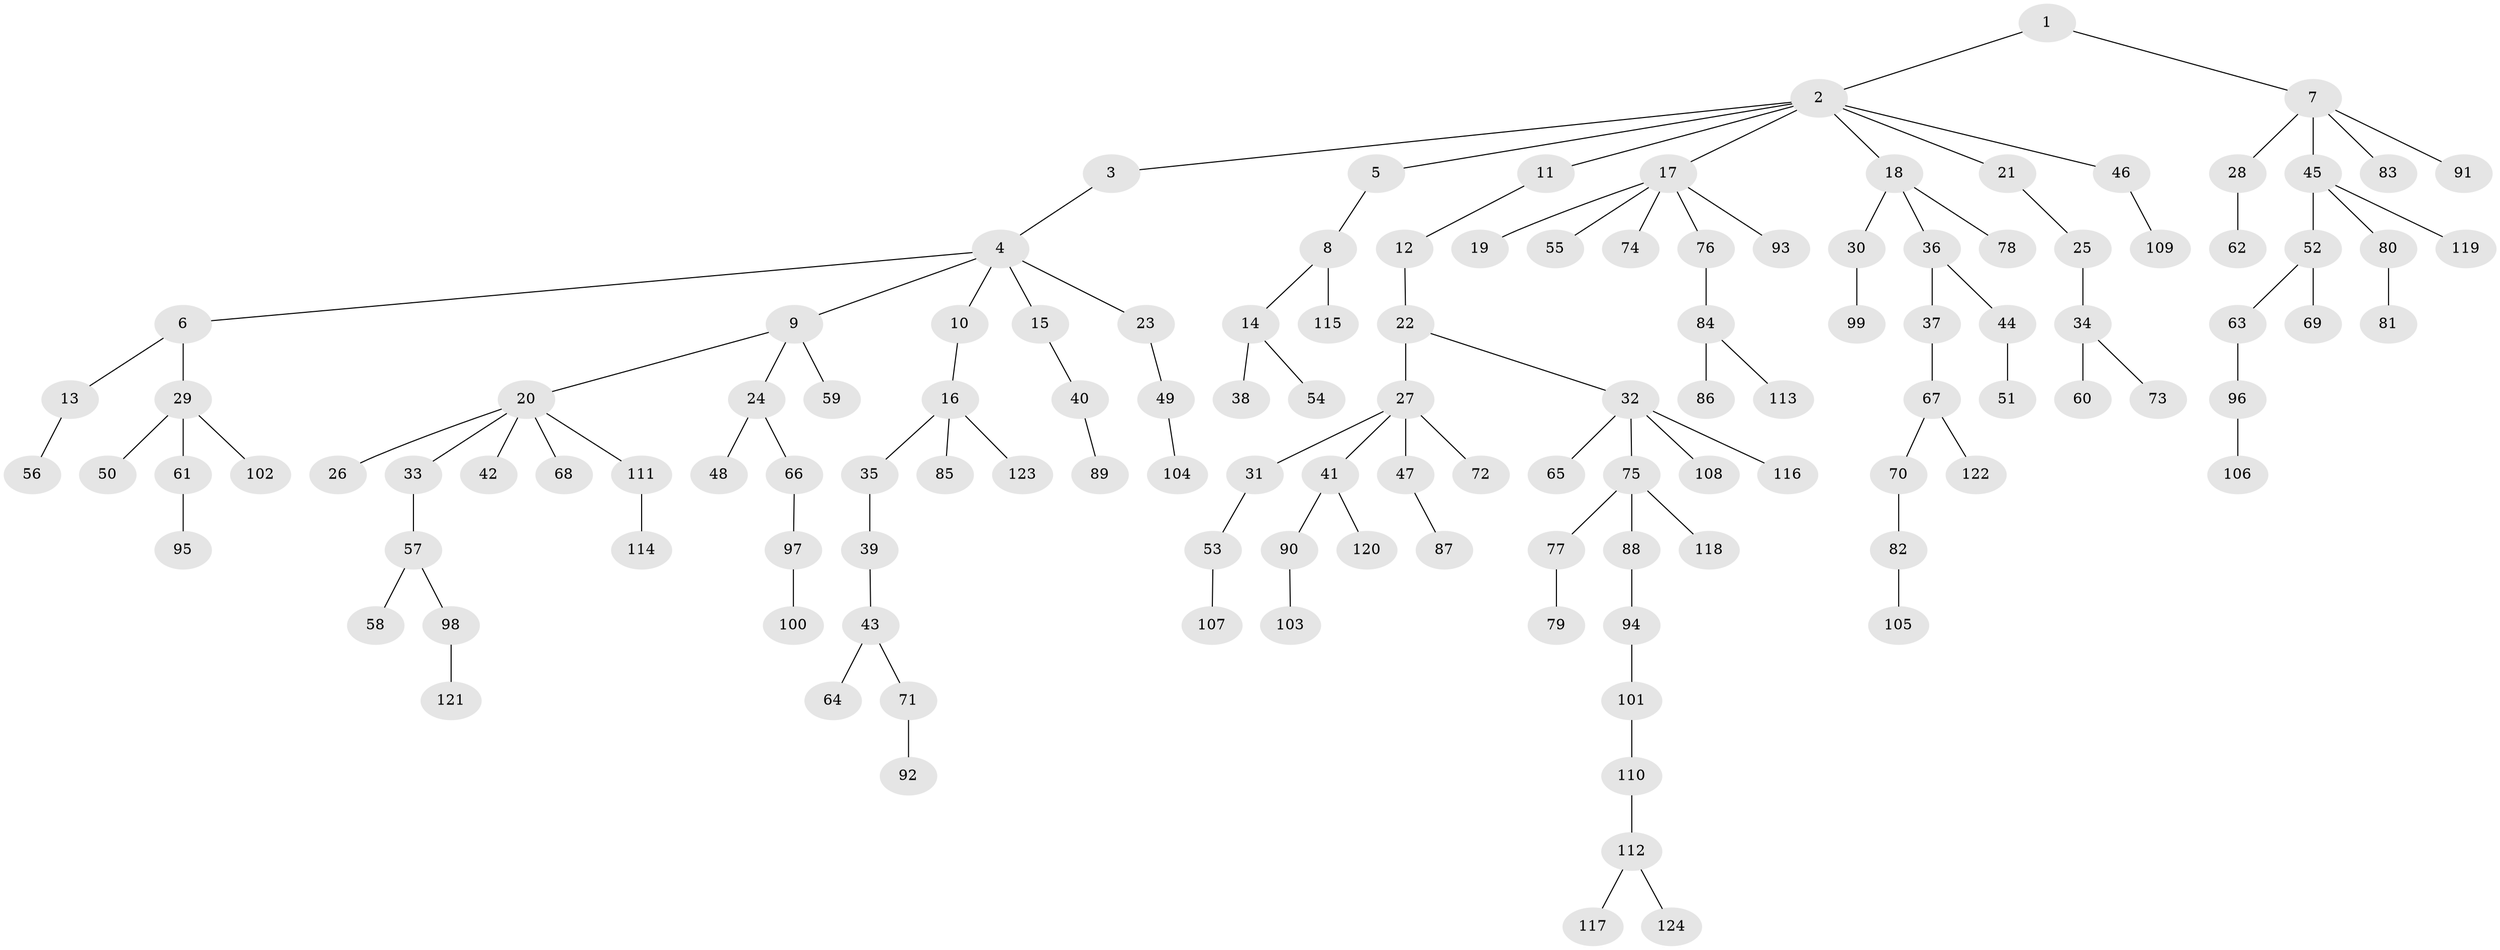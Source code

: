 // Generated by graph-tools (version 1.1) at 2025/15/03/09/25 04:15:21]
// undirected, 124 vertices, 123 edges
graph export_dot {
graph [start="1"]
  node [color=gray90,style=filled];
  1;
  2;
  3;
  4;
  5;
  6;
  7;
  8;
  9;
  10;
  11;
  12;
  13;
  14;
  15;
  16;
  17;
  18;
  19;
  20;
  21;
  22;
  23;
  24;
  25;
  26;
  27;
  28;
  29;
  30;
  31;
  32;
  33;
  34;
  35;
  36;
  37;
  38;
  39;
  40;
  41;
  42;
  43;
  44;
  45;
  46;
  47;
  48;
  49;
  50;
  51;
  52;
  53;
  54;
  55;
  56;
  57;
  58;
  59;
  60;
  61;
  62;
  63;
  64;
  65;
  66;
  67;
  68;
  69;
  70;
  71;
  72;
  73;
  74;
  75;
  76;
  77;
  78;
  79;
  80;
  81;
  82;
  83;
  84;
  85;
  86;
  87;
  88;
  89;
  90;
  91;
  92;
  93;
  94;
  95;
  96;
  97;
  98;
  99;
  100;
  101;
  102;
  103;
  104;
  105;
  106;
  107;
  108;
  109;
  110;
  111;
  112;
  113;
  114;
  115;
  116;
  117;
  118;
  119;
  120;
  121;
  122;
  123;
  124;
  1 -- 2;
  1 -- 7;
  2 -- 3;
  2 -- 5;
  2 -- 11;
  2 -- 17;
  2 -- 18;
  2 -- 21;
  2 -- 46;
  3 -- 4;
  4 -- 6;
  4 -- 9;
  4 -- 10;
  4 -- 15;
  4 -- 23;
  5 -- 8;
  6 -- 13;
  6 -- 29;
  7 -- 28;
  7 -- 45;
  7 -- 83;
  7 -- 91;
  8 -- 14;
  8 -- 115;
  9 -- 20;
  9 -- 24;
  9 -- 59;
  10 -- 16;
  11 -- 12;
  12 -- 22;
  13 -- 56;
  14 -- 38;
  14 -- 54;
  15 -- 40;
  16 -- 35;
  16 -- 85;
  16 -- 123;
  17 -- 19;
  17 -- 55;
  17 -- 74;
  17 -- 76;
  17 -- 93;
  18 -- 30;
  18 -- 36;
  18 -- 78;
  20 -- 26;
  20 -- 33;
  20 -- 42;
  20 -- 68;
  20 -- 111;
  21 -- 25;
  22 -- 27;
  22 -- 32;
  23 -- 49;
  24 -- 48;
  24 -- 66;
  25 -- 34;
  27 -- 31;
  27 -- 41;
  27 -- 47;
  27 -- 72;
  28 -- 62;
  29 -- 50;
  29 -- 61;
  29 -- 102;
  30 -- 99;
  31 -- 53;
  32 -- 65;
  32 -- 75;
  32 -- 108;
  32 -- 116;
  33 -- 57;
  34 -- 60;
  34 -- 73;
  35 -- 39;
  36 -- 37;
  36 -- 44;
  37 -- 67;
  39 -- 43;
  40 -- 89;
  41 -- 90;
  41 -- 120;
  43 -- 64;
  43 -- 71;
  44 -- 51;
  45 -- 52;
  45 -- 80;
  45 -- 119;
  46 -- 109;
  47 -- 87;
  49 -- 104;
  52 -- 63;
  52 -- 69;
  53 -- 107;
  57 -- 58;
  57 -- 98;
  61 -- 95;
  63 -- 96;
  66 -- 97;
  67 -- 70;
  67 -- 122;
  70 -- 82;
  71 -- 92;
  75 -- 77;
  75 -- 88;
  75 -- 118;
  76 -- 84;
  77 -- 79;
  80 -- 81;
  82 -- 105;
  84 -- 86;
  84 -- 113;
  88 -- 94;
  90 -- 103;
  94 -- 101;
  96 -- 106;
  97 -- 100;
  98 -- 121;
  101 -- 110;
  110 -- 112;
  111 -- 114;
  112 -- 117;
  112 -- 124;
}
